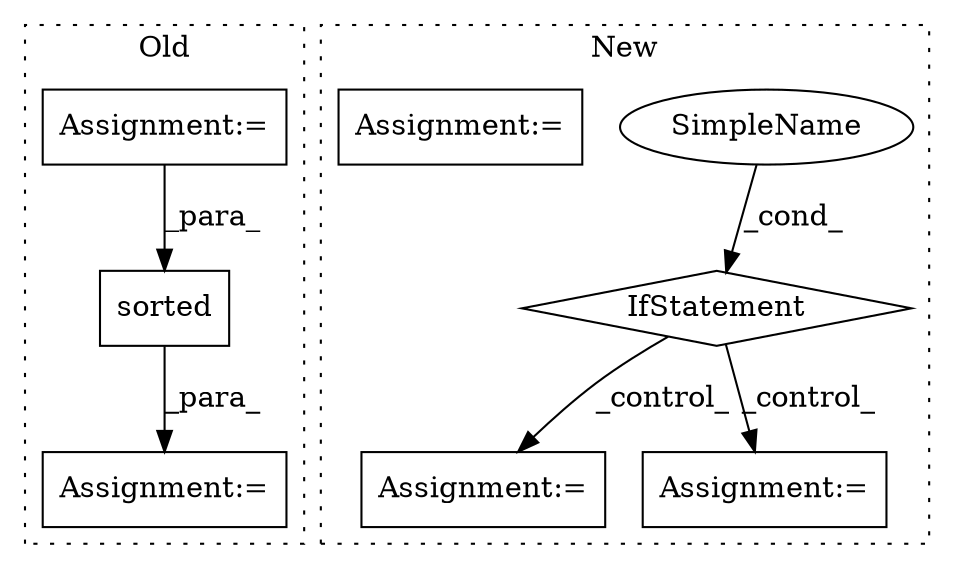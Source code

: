 digraph G {
subgraph cluster0 {
1 [label="sorted" a="32" s="3210,3285" l="7,1" shape="box"];
3 [label="Assignment:=" a="7" s="3209" l="1" shape="box"];
6 [label="Assignment:=" a="7" s="2078" l="9" shape="box"];
label = "Old";
style="dotted";
}
subgraph cluster1 {
2 [label="IfStatement" a="25" s="5032,5058" l="4,2" shape="diamond"];
4 [label="Assignment:=" a="7" s="5075" l="1" shape="box"];
5 [label="SimpleName" a="42" s="" l="" shape="ellipse"];
7 [label="Assignment:=" a="7" s="4964" l="1" shape="box"];
8 [label="Assignment:=" a="7" s="5153" l="1" shape="box"];
label = "New";
style="dotted";
}
1 -> 3 [label="_para_"];
2 -> 4 [label="_control_"];
2 -> 8 [label="_control_"];
5 -> 2 [label="_cond_"];
6 -> 1 [label="_para_"];
}